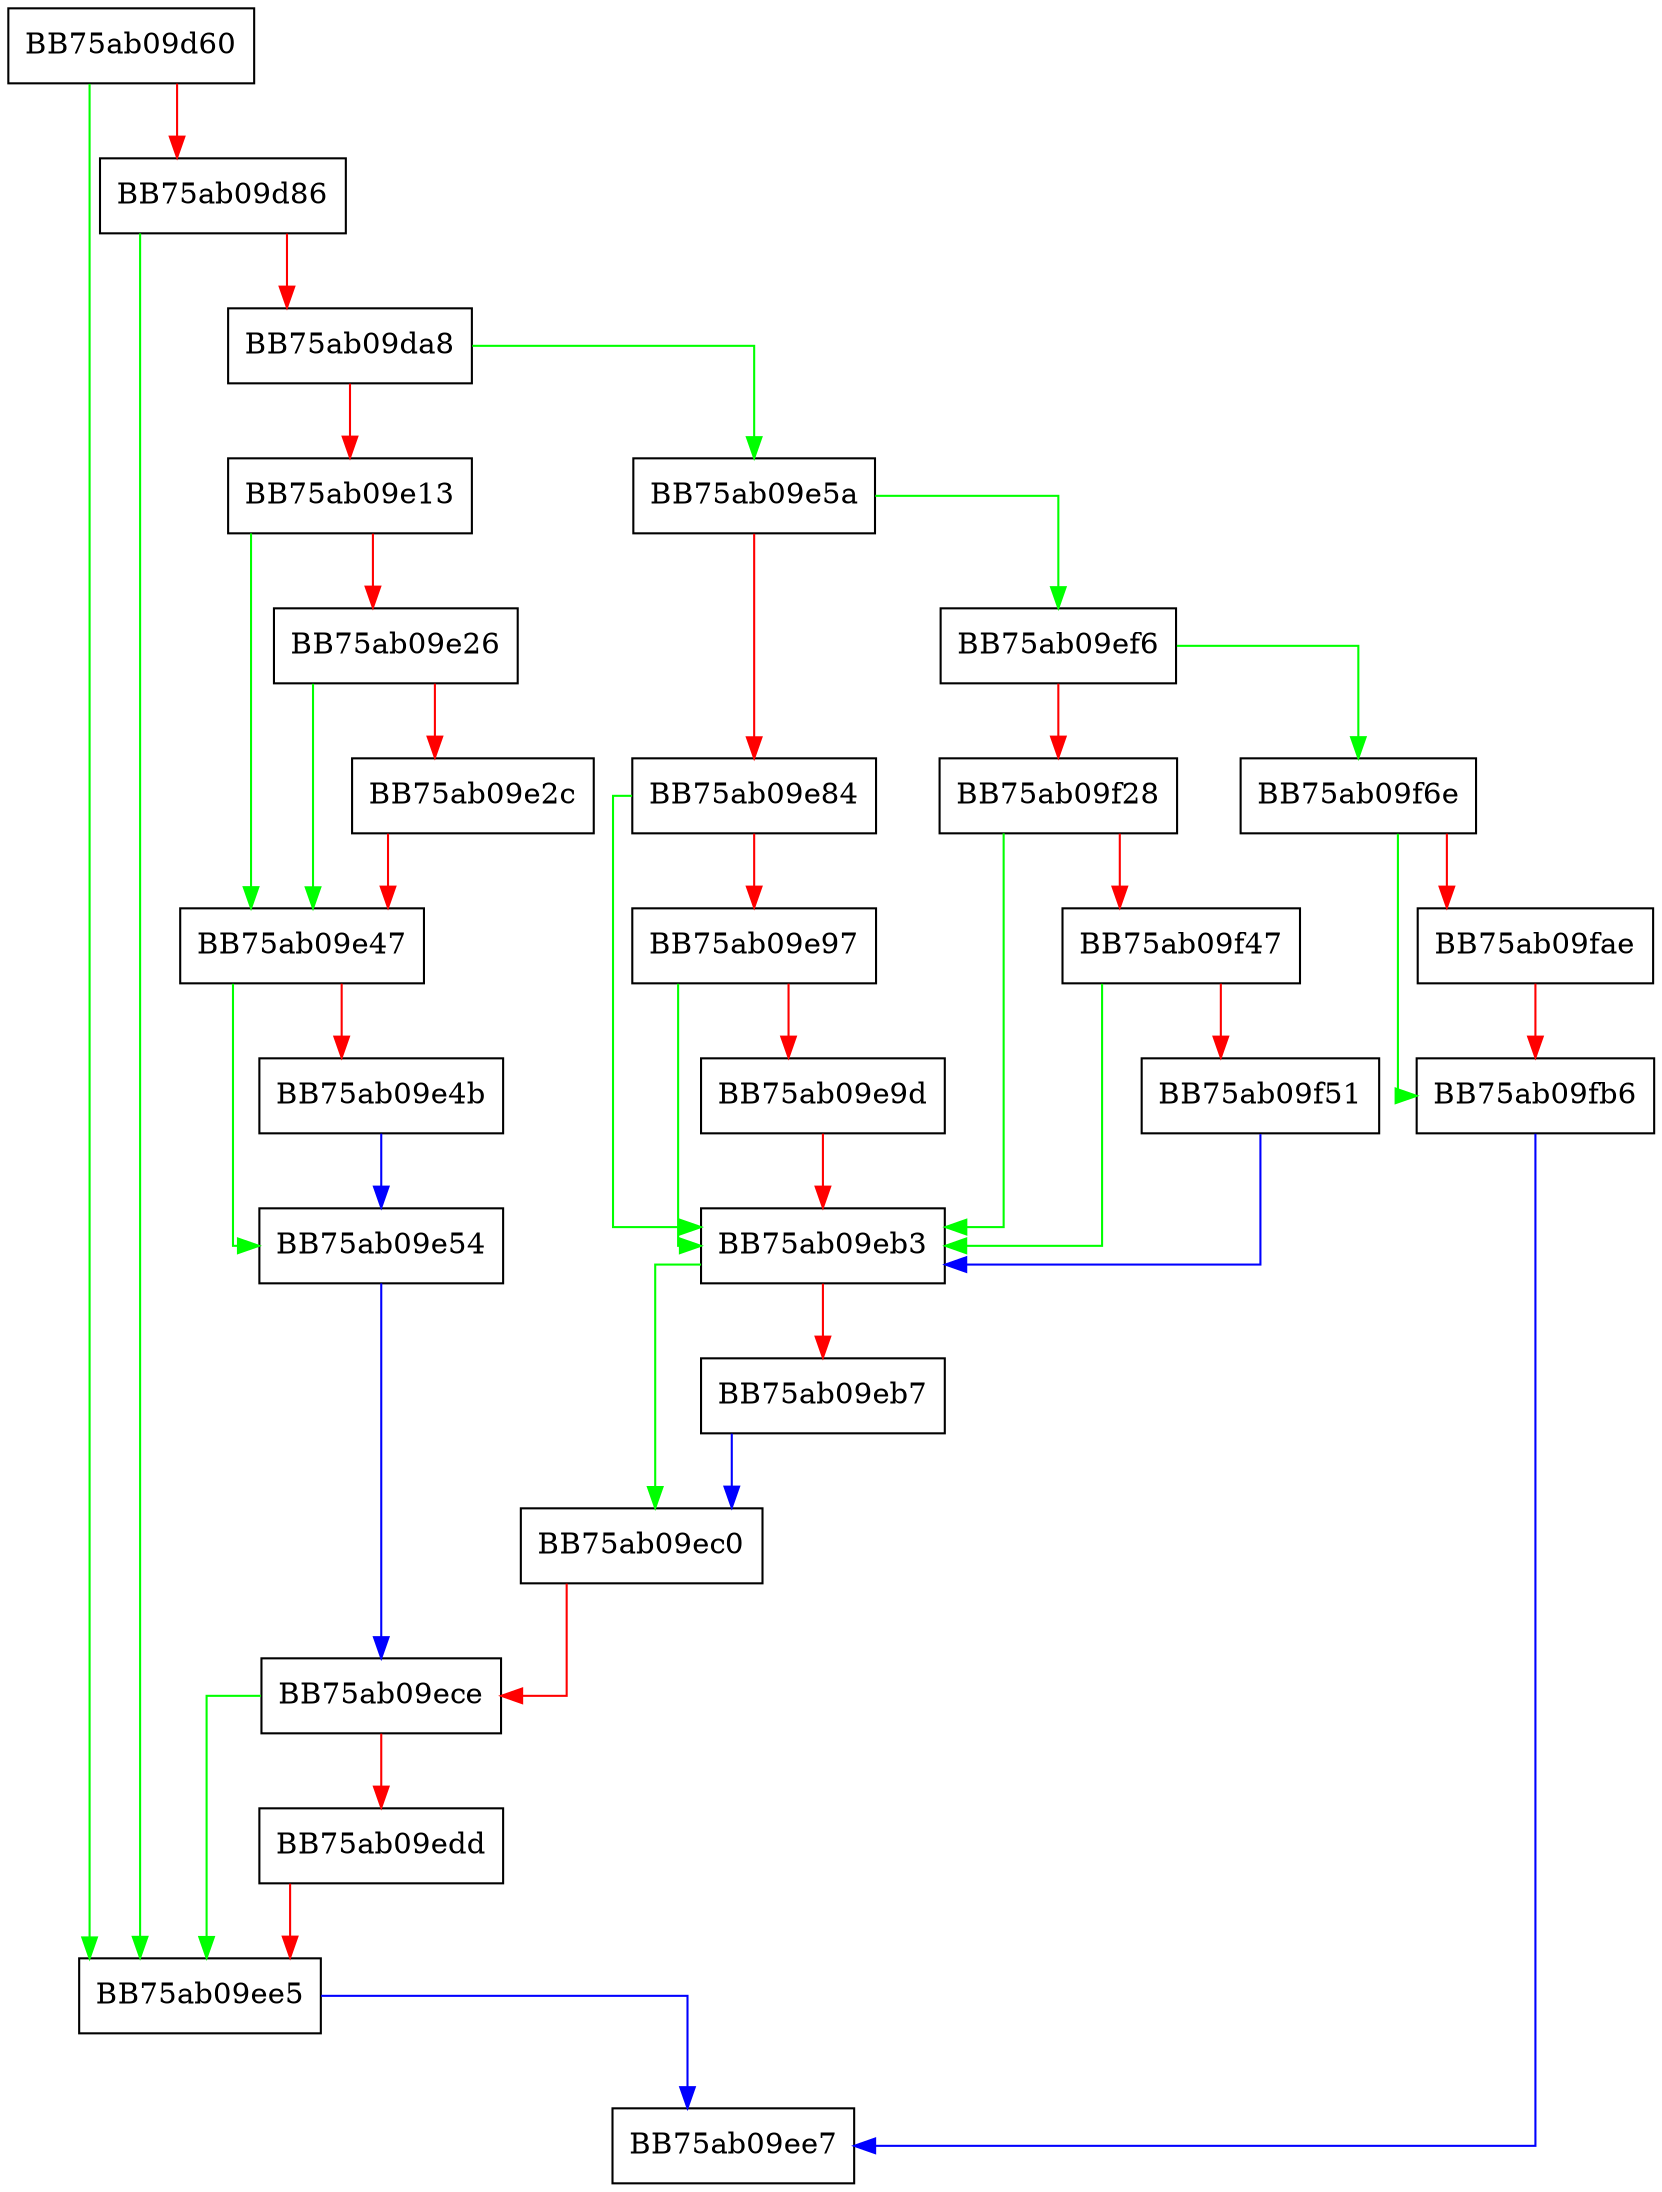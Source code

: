 digraph GetFsSddl {
  node [shape="box"];
  graph [splines=ortho];
  BB75ab09d60 -> BB75ab09ee5 [color="green"];
  BB75ab09d60 -> BB75ab09d86 [color="red"];
  BB75ab09d86 -> BB75ab09ee5 [color="green"];
  BB75ab09d86 -> BB75ab09da8 [color="red"];
  BB75ab09da8 -> BB75ab09e5a [color="green"];
  BB75ab09da8 -> BB75ab09e13 [color="red"];
  BB75ab09e13 -> BB75ab09e47 [color="green"];
  BB75ab09e13 -> BB75ab09e26 [color="red"];
  BB75ab09e26 -> BB75ab09e47 [color="green"];
  BB75ab09e26 -> BB75ab09e2c [color="red"];
  BB75ab09e2c -> BB75ab09e47 [color="red"];
  BB75ab09e47 -> BB75ab09e54 [color="green"];
  BB75ab09e47 -> BB75ab09e4b [color="red"];
  BB75ab09e4b -> BB75ab09e54 [color="blue"];
  BB75ab09e54 -> BB75ab09ece [color="blue"];
  BB75ab09e5a -> BB75ab09ef6 [color="green"];
  BB75ab09e5a -> BB75ab09e84 [color="red"];
  BB75ab09e84 -> BB75ab09eb3 [color="green"];
  BB75ab09e84 -> BB75ab09e97 [color="red"];
  BB75ab09e97 -> BB75ab09eb3 [color="green"];
  BB75ab09e97 -> BB75ab09e9d [color="red"];
  BB75ab09e9d -> BB75ab09eb3 [color="red"];
  BB75ab09eb3 -> BB75ab09ec0 [color="green"];
  BB75ab09eb3 -> BB75ab09eb7 [color="red"];
  BB75ab09eb7 -> BB75ab09ec0 [color="blue"];
  BB75ab09ec0 -> BB75ab09ece [color="red"];
  BB75ab09ece -> BB75ab09ee5 [color="green"];
  BB75ab09ece -> BB75ab09edd [color="red"];
  BB75ab09edd -> BB75ab09ee5 [color="red"];
  BB75ab09ee5 -> BB75ab09ee7 [color="blue"];
  BB75ab09ef6 -> BB75ab09f6e [color="green"];
  BB75ab09ef6 -> BB75ab09f28 [color="red"];
  BB75ab09f28 -> BB75ab09eb3 [color="green"];
  BB75ab09f28 -> BB75ab09f47 [color="red"];
  BB75ab09f47 -> BB75ab09eb3 [color="green"];
  BB75ab09f47 -> BB75ab09f51 [color="red"];
  BB75ab09f51 -> BB75ab09eb3 [color="blue"];
  BB75ab09f6e -> BB75ab09fb6 [color="green"];
  BB75ab09f6e -> BB75ab09fae [color="red"];
  BB75ab09fae -> BB75ab09fb6 [color="red"];
  BB75ab09fb6 -> BB75ab09ee7 [color="blue"];
}